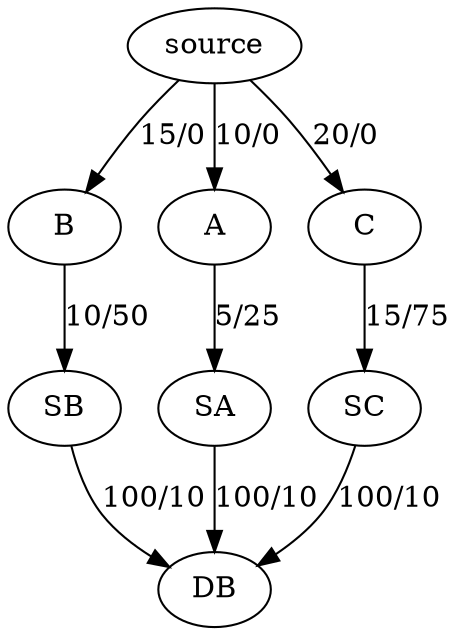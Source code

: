 digraph G {
  2 [label="B"];
  0 [label="source"];
  1 [label="A"];
  7 [label="DB"];
  4 [label="SA"];
  5 [label="SB"];
  3 [label="C"];
  6 [label="SC"];
  0 -> 1 [label="10/0"];
  5 -> 7 [label="100/10"];
  1 -> 4 [label="5/25"];
  3 -> 6 [label="15/75"];
  0 -> 2 [label="15/0"];
  4 -> 7 [label="100/10"];
  2 -> 5 [label="10/50"];
  6 -> 7 [label="100/10"];
  0 -> 3 [label="20/0"];
}
